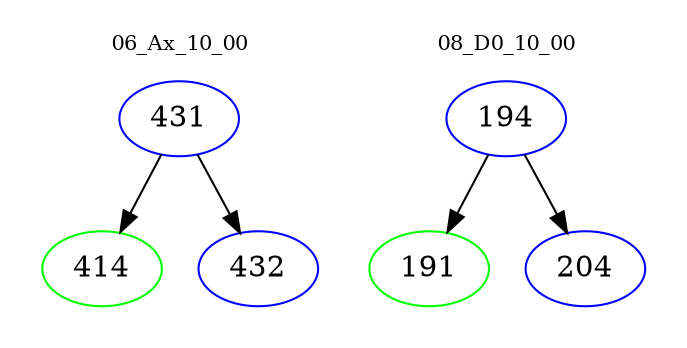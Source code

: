 digraph{
subgraph cluster_0 {
color = white
label = "06_Ax_10_00";
fontsize=10;
T0_431 [label="431", color="blue"]
T0_431 -> T0_414 [color="black"]
T0_414 [label="414", color="green"]
T0_431 -> T0_432 [color="black"]
T0_432 [label="432", color="blue"]
}
subgraph cluster_1 {
color = white
label = "08_D0_10_00";
fontsize=10;
T1_194 [label="194", color="blue"]
T1_194 -> T1_191 [color="black"]
T1_191 [label="191", color="green"]
T1_194 -> T1_204 [color="black"]
T1_204 [label="204", color="blue"]
}
}
